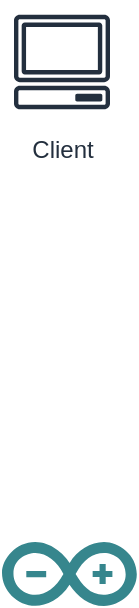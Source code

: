 <mxfile version="22.1.15" type="github">
  <diagram name="Sayfa -1" id="_AeeZ23zf5v2q7sdFCpP">
    <mxGraphModel dx="954" dy="581" grid="1" gridSize="10" guides="1" tooltips="1" connect="1" arrows="1" fold="1" page="1" pageScale="1" pageWidth="827" pageHeight="1169" math="0" shadow="0">
      <root>
        <mxCell id="0" />
        <mxCell id="1" parent="0" />
        <mxCell id="W5344skES5TuR8sHSeHH-2" value="Client" style="sketch=0;outlineConnect=0;fontColor=#232F3E;gradientColor=none;strokeColor=#232F3E;fillColor=#ffffff;dashed=0;verticalLabelPosition=bottom;verticalAlign=top;align=center;html=1;fontSize=12;fontStyle=0;aspect=fixed;shape=mxgraph.aws4.resourceIcon;resIcon=mxgraph.aws4.client;" vertex="1" parent="1">
          <mxGeometry x="30" y="110" width="60" height="60" as="geometry" />
        </mxCell>
        <mxCell id="W5344skES5TuR8sHSeHH-4" value="" style="dashed=0;outlineConnect=0;html=1;align=center;labelPosition=center;verticalLabelPosition=bottom;verticalAlign=top;shape=mxgraph.weblogos.arduino;fillColor=#36868D;strokeColor=none" vertex="1" parent="1">
          <mxGeometry x="30" y="380" width="67.4" height="32" as="geometry" />
        </mxCell>
      </root>
    </mxGraphModel>
  </diagram>
</mxfile>
